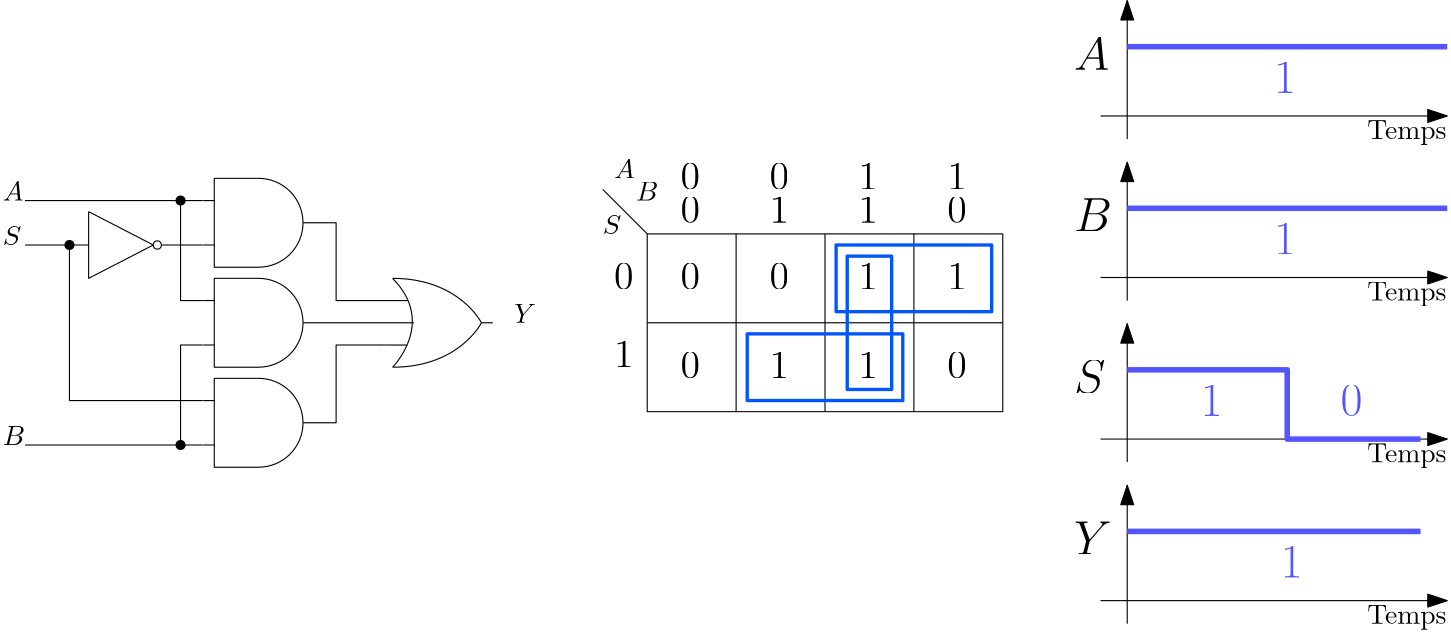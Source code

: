 <?xml version="1.0"?>
<!DOCTYPE ipe SYSTEM "ipe.dtd">
<ipe version="70107" creator="Ipe 7.1.8">
<info created="D:20150814110204" modified="D:20150814143723"/>
<ipestyle name="basic">
<symbol name="arrow/arc(spx)">
<path stroke="sym-stroke" fill="sym-stroke" pen="sym-pen">
0 0 m
-1 0.333 l
-1 -0.333 l
h
</path>
</symbol>
<symbol name="arrow/farc(spx)">
<path stroke="sym-stroke" fill="white" pen="sym-pen">
0 0 m
-1 0.333 l
-1 -0.333 l
h
</path>
</symbol>
<symbol name="arrow/ptarc(spx)">
<path stroke="sym-stroke" fill="sym-stroke" pen="sym-pen">
0 0 m
-1 0.333 l
-0.8 0 l
-1 -0.333 l
h
</path>
</symbol>
<symbol name="arrow/fptarc(spx)">
<path stroke="sym-stroke" fill="white" pen="sym-pen">
0 0 m
-1 0.333 l
-0.8 0 l
-1 -0.333 l
h
</path>
</symbol>
<symbol name="mark/circle(sx)" transformations="translations">
<path fill="sym-stroke">
0.6 0 0 0.6 0 0 e
0.4 0 0 0.4 0 0 e
</path>
</symbol>
<symbol name="mark/disk(sx)" transformations="translations">
<path fill="sym-stroke">
0.6 0 0 0.6 0 0 e
</path>
</symbol>
<symbol name="mark/fdisk(sfx)" transformations="translations">
<group>
<path fill="sym-fill">
0.5 0 0 0.5 0 0 e
</path>
<path fill="sym-stroke" fillrule="eofill">
0.6 0 0 0.6 0 0 e
0.4 0 0 0.4 0 0 e
</path>
</group>
</symbol>
<symbol name="mark/box(sx)" transformations="translations">
<path fill="sym-stroke" fillrule="eofill">
-0.6 -0.6 m
0.6 -0.6 l
0.6 0.6 l
-0.6 0.6 l
h
-0.4 -0.4 m
0.4 -0.4 l
0.4 0.4 l
-0.4 0.4 l
h
</path>
</symbol>
<symbol name="mark/square(sx)" transformations="translations">
<path fill="sym-stroke">
-0.6 -0.6 m
0.6 -0.6 l
0.6 0.6 l
-0.6 0.6 l
h
</path>
</symbol>
<symbol name="mark/fsquare(sfx)" transformations="translations">
<group>
<path fill="sym-fill">
-0.5 -0.5 m
0.5 -0.5 l
0.5 0.5 l
-0.5 0.5 l
h
</path>
<path fill="sym-stroke" fillrule="eofill">
-0.6 -0.6 m
0.6 -0.6 l
0.6 0.6 l
-0.6 0.6 l
h
-0.4 -0.4 m
0.4 -0.4 l
0.4 0.4 l
-0.4 0.4 l
h
</path>
</group>
</symbol>
<symbol name="mark/cross(sx)" transformations="translations">
<group>
<path fill="sym-stroke">
-0.43 -0.57 m
0.57 0.43 l
0.43 0.57 l
-0.57 -0.43 l
h
</path>
<path fill="sym-stroke">
-0.43 0.57 m
0.57 -0.43 l
0.43 -0.57 l
-0.57 0.43 l
h
</path>
</group>
</symbol>
<symbol name="arrow/fnormal(spx)">
<path stroke="sym-stroke" fill="white" pen="sym-pen">
0 0 m
-1 0.333 l
-1 -0.333 l
h
</path>
</symbol>
<symbol name="arrow/pointed(spx)">
<path stroke="sym-stroke" fill="sym-stroke" pen="sym-pen">
0 0 m
-1 0.333 l
-0.8 0 l
-1 -0.333 l
h
</path>
</symbol>
<symbol name="arrow/fpointed(spx)">
<path stroke="sym-stroke" fill="white" pen="sym-pen">
0 0 m
-1 0.333 l
-0.8 0 l
-1 -0.333 l
h
</path>
</symbol>
<symbol name="arrow/linear(spx)">
<path stroke="sym-stroke" pen="sym-pen">
-1 0.333 m
0 0 l
-1 -0.333 l
</path>
</symbol>
<symbol name="arrow/fdouble(spx)">
<path stroke="sym-stroke" fill="white" pen="sym-pen">
0 0 m
-1 0.333 l
-1 -0.333 l
h
-1 0 m
-2 0.333 l
-2 -0.333 l
h
</path>
</symbol>
<symbol name="arrow/double(spx)">
<path stroke="sym-stroke" fill="sym-stroke" pen="sym-pen">
0 0 m
-1 0.333 l
-1 -0.333 l
h
-1 0 m
-2 0.333 l
-2 -0.333 l
h
</path>
</symbol>
<pen name="heavier" value="0.8"/>
<pen name="fat" value="1.2"/>
<pen name="ultrafat" value="2"/>
<symbolsize name="large" value="5"/>
<symbolsize name="small" value="2"/>
<symbolsize name="tiny" value="1.1"/>
<arrowsize name="large" value="10"/>
<arrowsize name="small" value="5"/>
<arrowsize name="tiny" value="3"/>
<color name="red" value="1 0 0"/>
<color name="green" value="0 1 0"/>
<color name="blue" value="0 0 1"/>
<color name="yellow" value="1 1 0"/>
<color name="orange" value="1 0.647 0"/>
<color name="gold" value="1 0.843 0"/>
<color name="purple" value="0.627 0.125 0.941"/>
<color name="gray" value="0.745"/>
<color name="brown" value="0.647 0.165 0.165"/>
<color name="navy" value="0 0 0.502"/>
<color name="pink" value="1 0.753 0.796"/>
<color name="seagreen" value="0.18 0.545 0.341"/>
<color name="turquoise" value="0.251 0.878 0.816"/>
<color name="violet" value="0.933 0.51 0.933"/>
<color name="darkblue" value="0 0 0.545"/>
<color name="darkcyan" value="0 0.545 0.545"/>
<color name="darkgray" value="0.663"/>
<color name="darkgreen" value="0 0.392 0"/>
<color name="darkmagenta" value="0.545 0 0.545"/>
<color name="darkorange" value="1 0.549 0"/>
<color name="darkred" value="0.545 0 0"/>
<color name="lightblue" value="0.678 0.847 0.902"/>
<color name="lightcyan" value="0.878 1 1"/>
<color name="lightgray" value="0.827"/>
<color name="lightgreen" value="0.565 0.933 0.565"/>
<color name="lightyellow" value="1 1 0.878"/>
<dashstyle name="dashed" value="[4] 0"/>
<dashstyle name="dotted" value="[1 3] 0"/>
<dashstyle name="dash dotted" value="[4 2 1 2] 0"/>
<dashstyle name="dash dot dotted" value="[4 2 1 2 1 2] 0"/>
<textsize name="large" value="\large"/>
<textsize name="Large" value="\Large"/>
<textsize name="LARGE" value="\LARGE"/>
<textsize name="huge" value="\huge"/>
<textsize name="Huge" value="\Huge"/>
<textsize name="small" value="\small"/>
<textsize name="footnote" value="\footnotesize"/>
<textsize name="tiny" value="\tiny"/>
<textstyle name="center" begin="\begin{center}" end="\end{center}"/>
<textstyle name="itemize" begin="\begin{itemize}" end="\end{itemize}"/>
<textstyle name="item" begin="\begin{itemize}\item{}" end="\end{itemize}"/>
<gridsize name="4 pts" value="4"/>
<gridsize name="8 pts (~3 mm)" value="8"/>
<gridsize name="16 pts (~6 mm)" value="16"/>
<gridsize name="32 pts (~12 mm)" value="32"/>
<gridsize name="10 pts (~3.5 mm)" value="10"/>
<gridsize name="20 pts (~7 mm)" value="20"/>
<gridsize name="14 pts (~5 mm)" value="14"/>
<gridsize name="28 pts (~10 mm)" value="28"/>
<gridsize name="56 pts (~20 mm)" value="56"/>
<anglesize name="90 deg" value="90"/>
<anglesize name="60 deg" value="60"/>
<anglesize name="45 deg" value="45"/>
<anglesize name="30 deg" value="30"/>
<anglesize name="22.5 deg" value="22.5"/>
<tiling name="falling" angle="-60" step="4" width="1"/>
<tiling name="rising" angle="30" step="4" width="1"/>
</ipestyle>
<page>
<layer name="alpha"/>
<view layers="alpha" active="alpha"/>
<path layer="alpha" matrix="1 0 0 1 -211.862 -51.999" stroke="black">
343.845 772.009 m
7.47358 14.1364 -14.1364 7.47358 343.956 787.999 343.951 803.99 a
344 804 m
344 804 l
359.862 787.999 m
364 788 l
364 788 l
324 780 m
328 780 l
328 780 l
324 796 m
328 796 l
328 796 l
344 772 m
344 772 l
328 772 l
328 804 l
328 804 l
344 804 l
</path>
<path matrix="1 0 0 1 -211.862 -123.999" stroke="black">
343.845 772.009 m
7.47358 14.1364 -14.1364 7.47358 343.956 787.999 343.951 803.99 a
344 804 m
344 804 l
359.862 787.999 m
364 788 l
364 788 l
324 780 m
328 780 l
328 780 l
324 796 m
328 796 l
328 796 l
344 772 m
344 772 l
328 772 l
328 804 l
328 804 l
344 804 l
</path>
<path matrix="1 0 0 1 -79.5608 60" stroke="black">
259.876 655.995 m
283.876 655.995
291.876 639.995
291.876 639.995 c
259.876 623.995 m
283.876 623.995
291.876 639.995
291.876 639.995 c
259.876 655.995 m
275.876 639.995
259.876 623.995
259.876 623.995 c
265.463 647.995 m
259.876 647.995 l
259.876 647.995 l
265.227 631.991 m
259.876 631.995 l
259.876 631.995 l
292 640 m
296 640 l
296 640 l
259.876 655.995 m
283.876 655.995
291.876 639.995
291.876 639.995 c
259.876 623.995 m
283.876 623.995
291.876 639.995
291.876 639.995 c
259.876 655.995 m
275.876 639.995
259.876 623.995
259.876 623.995 c
265.463 647.995 m
255.561 648 l
259.876 647.995 l
265.227 631.991 m
255.561 632 l
259.876 631.995 l
292 640 m
296 640 l
296 640 l
</path>
<path matrix="1 0 0 1 -64 -32" stroke="black">
216 768 m
224 768 l
224 740 l
240 740 l
</path>
<path matrix="1 0 0 1 -64 -32" stroke="black">
240 724 m
224 724 l
224 696 l
216 696 l
</path>
<path matrix="0.727273 0 0 0.75 -118.182 245" stroke="black">
260 660 m
260 628 l
292 644 l
260 660 l
260 644 m
256 644 l
256 644 l
296 644 m
300 644 l
300 644 l
2 0 0 2 294 644 e
</path>
<path matrix="1 0 0 1 -64 -32" stroke="black">
176 776 m
112 776 l
</path>
<path matrix="1 0 0 1 -64 -32" stroke="black">
164 760 m
176 760 l
</path>
<path matrix="1 0 0 1 -64 -32" stroke="black">
132 760 m
112 760 l
</path>
<path matrix="1 0 0 1 -64 -32" stroke="black">
128 760 m
128 704 l
176 704 l
</path>
<path matrix="1 0 0 1 -64 -32" stroke="black">
176 688 m
112 688 l
</path>
<use matrix="1 0 0 1 -64 -32" name="mark/disk(sx)" pos="128 760" size="normal" stroke="black"/>
<text matrix="1 0 0 1 -64 -32" transformations="translations" pos="104 776" stroke="black" type="label" width="7.472" height="6.808" depth="0" valign="baseline">$A$</text>
<text matrix="1 0 0 1 -64 -32" transformations="translations" pos="104 760" stroke="black" type="label" width="6.683" height="6.808" depth="0" valign="baseline">$S$</text>
<text matrix="1 0 0 1 -64 -32" transformations="translations" pos="104 688" stroke="black" type="label" width="8.057" height="6.808" depth="0" valign="baseline">$B$</text>
<text matrix="1 0 0 1 -64 -32" transformations="translations" pos="288 732" stroke="black" type="label" width="7.998" height="6.808" depth="0" valign="baseline">$Y$</text>
<path matrix="1 0 0 1 -64 -36" stroke="black">
336 768 m
336 704 l
464 704 l
464 768 l
h
</path>
<path matrix="1 0 0 1 -64 -36" stroke="black">
368 768 m
368 704 l
</path>
<path matrix="1 0 0 1 -64 -36" stroke="black">
400 768 m
400 704 l
</path>
<path matrix="1 0 0 1 -64 -36" stroke="black">
432 768 m
432 704 l
</path>
<path matrix="1 0 0 1 -64 -36" stroke="black">
336 736 m
464 736 l
</path>
<path matrix="1 0 0 1 -64 -36" stroke="black">
336 768 m
320 784 l
</path>
<text matrix="1 0 0 1 -64 -36" transformations="translations" pos="324 788" stroke="black" type="label" width="7.472" height="6.808" depth="0" valign="baseline">$A$</text>
<text matrix="1 0 0 1 -64 -36" transformations="translations" pos="332 780" stroke="black" type="label" width="8.057" height="6.808" depth="0" valign="baseline">$B$</text>
<text matrix="1 0 0 1 -64 -36" transformations="translations" pos="320 768" stroke="black" type="label" width="6.683" height="6.808" depth="0" valign="baseline">$S$</text>
<text matrix="1 0 0 1 -64 -36" transformations="translations" pos="324 748" stroke="black" type="label" width="7.024" height="9.245" depth="0" valign="baseline" size="Large">$0$</text>
<text matrix="1 0 0 1 -64 -36" transformations="translations" pos="324 720" stroke="black" type="label" width="7.024" height="9.245" depth="0" valign="baseline" size="Large">$1$</text>
<text matrix="1 0 0 1 -40 0" transformations="translations" pos="324 748" stroke="black" type="label" width="7.024" height="9.245" depth="0" valign="baseline" size="Large">$0$</text>
<text matrix="1 0 0 1 -40 -12" transformations="translations" pos="324 748" stroke="black" type="label" width="7.024" height="9.245" depth="0" valign="baseline" size="Large">$0$</text>
<text matrix="1 0 0 1 -8 0" transformations="translations" pos="324 748" stroke="black" type="label" width="7.024" height="9.245" depth="0" valign="baseline" size="Large">$0$</text>
<text matrix="1 0 0 1 56 -12" transformations="translations" pos="324 748" stroke="black" type="label" width="7.024" height="9.245" depth="0" valign="baseline" size="Large">$0$</text>
<text matrix="1 0 0 1 -8 16" transformations="translations" pos="324 720" stroke="black" type="label" width="7.024" height="9.245" depth="0" valign="baseline" size="Large">$1$</text>
<text matrix="1 0 0 1 56 28" transformations="translations" pos="324 720" stroke="black" type="label" width="7.024" height="9.245" depth="0" valign="baseline" size="Large">$1$</text>
<text matrix="1 0 0 1 24 28" transformations="translations" pos="324 720" stroke="black" type="label" width="7.024" height="9.245" depth="0" valign="baseline" size="Large">$1$</text>
<text matrix="1 0 0 1 24 16" transformations="translations" pos="324 720" stroke="black" type="label" width="7.024" height="9.245" depth="0" valign="baseline" size="Large">$1$</text>
<text matrix="1 0 0 1 -40 -36" transformations="translations" pos="324 748" stroke="black" type="label" width="7.024" height="9.245" depth="0" valign="baseline" size="Large">$0$</text>
<text matrix="1 0 0 1 -40 -68" transformations="translations" pos="324 748" stroke="black" type="label" width="7.024" height="9.245" depth="0" valign="baseline" size="Large">$0$</text>
<text matrix="1 0 0 1 -8 -36" transformations="translations" pos="324 748" stroke="black" type="label" width="7.024" height="9.245" depth="0" valign="baseline" size="Large">$0$</text>
<text matrix="1 0 0 1 56 -68" transformations="translations" pos="324 748" stroke="black" type="label" width="7.024" height="9.245" depth="0" valign="baseline" size="Large">$0$</text>
<text matrix="1 0 0 1 24 -8" transformations="translations" pos="324 720" stroke="black" type="label" width="7.024" height="9.245" depth="0" valign="baseline" size="Large">$1$</text>
<text matrix="1 0 0 1 56 -8" transformations="translations" pos="324 720" stroke="black" type="label" width="7.024" height="9.245" depth="0" valign="baseline" size="Large">$1$</text>
<text matrix="1 0 0 1 24 -40" transformations="translations" pos="324 720" stroke="black" type="label" width="7.024" height="9.245" depth="0" valign="baseline" size="Large">$1$</text>
<text matrix="1 0 0 1 -8 -40" transformations="translations" pos="324 720" stroke="black" type="label" width="7.024" height="9.245" depth="0" valign="baseline" size="Large">$1$</text>
<path matrix="1 0 0 1 -64 -36" stroke="0 0.333 1" pen="fat">
404 764 m
404 740 l
460 740 l
460 764 l
h
</path>
<path matrix="1 0 0 1 -64 -36" stroke="0 0.333 1" pen="fat">
372 732 m
372 708 l
428 708 l
428 732 l
h
</path>
<path matrix="1 0 0 1 -64 -36" stroke="black">
424 740 m
424 740 l
424 740 l
424 740 l
h
</path>
<path matrix="1 0 0 1 -211.862 -87.999" stroke="black">
343.845 772.009 m
7.47358 14.1364 -14.1364 7.47358 343.956 787.999 343.951 803.99 a
344 804 m
344 804 l
359.862 787.999 m
364 788 l
364 788 l
324 780 m
328 780 l
328 780 l
324 796 m
328 796 l
328 796 l
344 772 m
344 772 l
328 772 l
328 804 l
328 804 l
344 804 l
</path>
<path matrix="1 0 0 1 -64 -32" stroke="black">
168 776 m
168 740 l
176 740 l
</path>
<path matrix="1 0 0 1 -64 -32" stroke="black">
168 688 m
168 724 l
176 724 l
</path>
<use matrix="1 0 0 1 -64 -32" name="mark/disk(sx)" pos="168 776" size="normal" stroke="black"/>
<use matrix="1 0 0 1 -64 -32" name="mark/disk(sx)" pos="168 688" size="normal" stroke="black"/>
<path matrix="1 0 0 1 -64 -32" stroke="black">
216 732 m
252 732 l
</path>
<path matrix="1 0 0 1 -64 -32" stroke="0 0.333 1" pen="fat">
408 756 m
408 708 l
424 708 l
424 756 l
h
</path>
<path matrix="0.6 0 0 0.519301 368 408.868" stroke="black" arrow="normal/normal">
112 704 m
320 704 l
</path>
<path matrix="0.6 0 0 0.519301 368 408.868" stroke="black" arrow="normal/normal">
128 688 m
128 784 l
</path>
<path matrix="0.6 0 0 0.519301 368 350.706" stroke="black" arrow="normal/normal">
112 704 m
320 704 l
</path>
<path matrix="0.6 0 0 0.519301 368 350.706" stroke="black" arrow="normal/normal">
128 688 m
128 784 l
</path>
<path matrix="0.6 0 0 0.519301 368 292.544" stroke="black" arrow="normal/normal">
112 704 m
320 704 l
</path>
<path matrix="0.6 0 0 0.519301 368 292.544" stroke="black" arrow="normal/normal">
128 688 m
128 784 l
</path>
<path matrix="0.6 0 0 0.519301 368 234.382" stroke="black" arrow="normal/normal">
112 704 m
320 704 l
</path>
<path matrix="0.6 0 0 0.519301 368 234.382" stroke="black" arrow="normal/normal">
128 688 m
128 784 l
</path>
<text matrix="0.6 0 0 0.519301 368 408.868" transformations="translations" pos="96 736" stroke="black" type="label" width="12.636" height="11.764" depth="0" valign="baseline" size="LARGE">$A$</text>
<text matrix="0.6 0 0 0.519301 368 417.177" transformations="translations" pos="96 608" stroke="black" type="label" width="13.675" height="11.764" depth="0" valign="baseline" size="LARGE">$B$</text>
<text matrix="0.6 0 0 0.519301 368 408.868" transformations="translations" pos="96 512" stroke="black" type="label" width="11.369" height="11.764" depth="0" valign="baseline" size="LARGE">$S$</text>
<text matrix="0.6 0 0 0.519301 358.4 408.868" transformations="translations" pos="112 400" stroke="black" type="label" width="13.526" height="11.764" depth="0" valign="baseline" size="LARGE">$Y$</text>
<path matrix="0.6 0 0 0.519301 368 408.868" stroke="0.333 0.333 1" pen="ultrafat">
128 752 m
320 752 l
</path>
<path matrix="0.6 0 0 0.519301 368 408.868" stroke="0.333 0.333 1" pen="ultrafat">
128 640 m
320 640 l
</path>
<path matrix="0.6 0 0 0.519301 368 408.868" stroke="0.333 0.333 1" pen="ultrafat">
128 528 m
224 528 l
224 480 l
304 480 l
</path>
<path matrix="0.6 0 0 0.519301 368 408.868" stroke="0.333 0.333 1" pen="ultrafat">
128 416 m
240 416 l
244 416 l
252 416 l
256 416 l
304 416 l
</path>
<text matrix="0.6 0 0 0.519301 372.8 408.868" transformations="translations" pos="208 720" stroke="0.333 0.333 1" type="label" width="7.895" height="11.097" depth="0" valign="baseline" size="LARGE">$1$</text>
<text matrix="0.6 0 0 0.519301 372.8 408.868" transformations="translations" pos="208 608" stroke="0.333 0.333 1" type="label" width="7.895" height="11.097" depth="0" valign="baseline" size="LARGE">$1$</text>
<text matrix="0.6 0 0 0.519301 375.2 408.868" transformations="translations" pos="160 496" stroke="0.333 0.333 1" type="label" width="7.895" height="11.097" depth="0" valign="baseline" size="LARGE">$1$</text>
<text matrix="0.6 0 0 0.519301 368 400.559" transformations="translations" pos="256 512" stroke="0.333 0.333 1" type="label" width="7.895" height="11.097" depth="0" valign="baseline" size="LARGE">$0$</text>
<text matrix="0.6 0 0 0.519301 394.4 408.868" transformations="translations" pos="176 384" stroke="0.333 0.333 1" type="label" width="7.895" height="11.097" depth="0" valign="baseline" size="LARGE">$1$</text>
<text matrix="0.6 0 0 0.519301 348.8 417.177" transformations="translations" pos="304 672" stroke="black" type="label" width="28.56" height="6.815" depth="1.93" valign="baseline">Temps</text>
<text matrix="0.6 0 0 0.519301 348.8 359.015" transformations="translations" pos="304 672" stroke="black" type="label" width="28.56" height="6.815" depth="1.93" valign="baseline">Temps</text>
<text matrix="0.6 0 0 0.519301 348.8 300.853" transformations="translations" pos="304 672" stroke="black" type="label" width="28.56" height="6.815" depth="1.93" valign="baseline">Temps</text>
<text matrix="0.6 0 0 0.519301 348.8 242.691" transformations="translations" pos="304 672" stroke="black" type="label" width="28.56" height="6.815" depth="1.93" valign="baseline">Temps</text>
</page>
</ipe>

